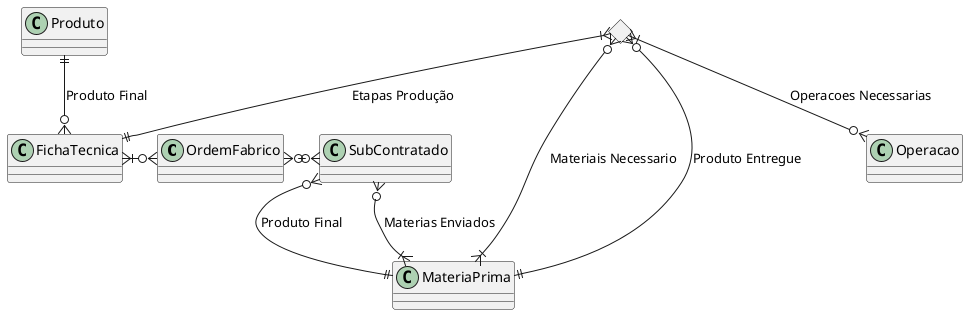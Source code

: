 @startuml tableBD

/'
!Meter realções ternarias
!Ligação da ORdem de Fabrico e Produto mal, o que liga é a ficha Tecnica
'/

class OrdemFabrico {
}   

class Produto {
}

class MateriaPrima {
}

class FichaTecnica {
}

class Operacao {
}

class SubContratado {
}

<> EtapaProducao

/'
Relacionamento Etapa Producao
'/
EtapaProducao }|--|| FichaTecnica: Etapas Produção
EtapaProducao }|--o{ Operacao: Operacoes Necessarias
EtapaProducao }o--|{ MateriaPrima: Materiais Necessario
EtapaProducao }o--|| MateriaPrima: Produto Entregue

/'
FichaTecnica }o--|{ MateriaPrima: Utiliza(do)
'/
FichaTecnica }|-o{ OrdemFabrico

/'
Relacionamentos do Produto
'/
Produto ||--o{ FichaTecnica: Produto Final

/'
Relacionamento Ordem Fabrico
'/
OrdemFabrico }o-o{ SubContratado

/'
Relacionamento SubContrato
'/
SubContratado }o--|| MateriaPrima: Produto Final
SubContratado }o--|{ MateriaPrima: Materias Enviados
@enduml